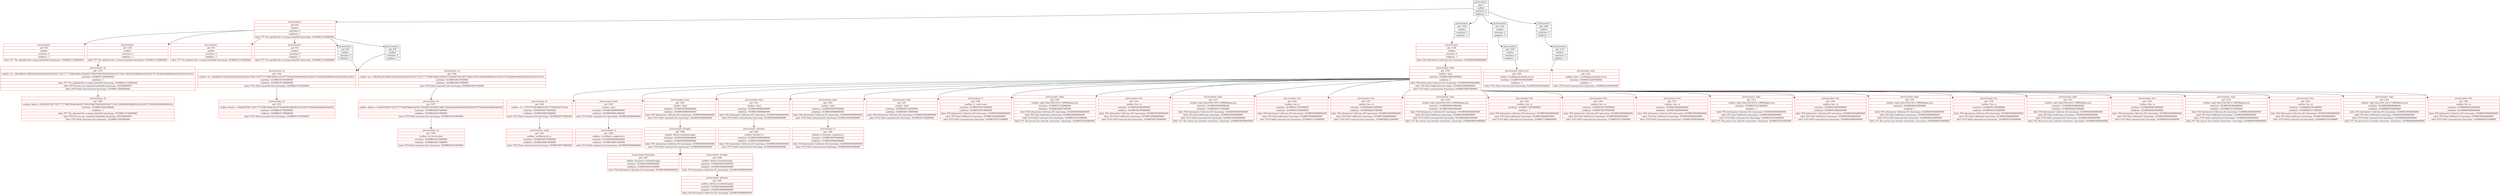 digraph graph1 {
node [shape = record];
table135 [label = "{<head>processname:  | pid: 925 | cmdline:  | starttime: 0 | enddtime: -1 | label: PT7 The uploaded file is mmap.(webshell) timestamp: 1618986121320000000}", color = red];
table0 [label = "{<head>processname:  | pid: 0 | cmdline:  | starttime: 0 | enddtime: -1}"];
table11 [label = "{<head>processname:  | pid: 1258 | cmdline:  | starttime: 0 | enddtime: -1 | label: PS4 Information Collection (IC) timestamp: 1618985500948000000}", color = red];
table2 [label = "{<head>processname:  | pid: 1236 | cmdline:  | starttime: 0 | enddtime: -1}"];
table134 [label = "{<head>processname:  | pid: 932 | cmdline:  | starttime: 0 | enddtime: -1 | label: PT7 The uploaded file is mmap.(webshell) timestamp: 1618986121320000000}", color = red];
table136 [label = "{<head>processname:  | pid: 1343 | cmdline:  | starttime: 0 | enddtime: -1 | label: PT7 The uploaded file is mmap.(webshell) timestamp: 1618986121320000000}", color = red];
table138 [label = "{<head>processname:  | pid: 933 | cmdline:  | starttime: 0 | enddtime: -1 | label: PT7 The uploaded file is mmap.(webshell) timestamp: 1618986121320000000}", color = red];
table144 [label = "{<head>processname:  | pid: 935 | cmdline:  | starttime: 0 | enddtime: -1 | label: PT7 The uploaded file is mmap.(webshell) timestamp: 1618986121320000000}", color = red];
table12 [label = "{<head>processname: bash | pid: 1259 | cmdline: -bash | starttime: 1618985500872000000 | enddtime: -1 | label: PS4 Information Collection (IC) timestamp: 1618985500948000000 | label: PS5 Data Exfiltration timestamp: 1618985500948000000 | label: PT10 Shell command.(rat) timestamp: 1618985500872000000}", color = red];
table80 [label = "{<head>processname: sftp-server | pid: 1296 | cmdline: /usr/lib/openssh/sftp-server | starttime: 1618985501092000000 | enddtime: -1 | label: PT10 Shell command.(rat) timestamp: 1618985501092000000}", color = red];
table79 [label = "{<head>processname:  | pid: 1295 | cmdline:  | starttime: 0 | enddtime: -1}"];
table20 [label = "{<head>processname:  | pid: 1262 | cmdline:  | starttime: 0 | enddtime: -1}"];
table99 [label = "{<head>processname: bash | pid: 1323 | cmdline: bash -c /usr/lib/openssh/sftp-server | starttime: 1618985552267000000 | enddtime: -1 | label: PT10 Shell command.(rat) timestamp: 1618985552267000000}", color = red];
table98 [label = "{<head>processname:  | pid: 1322 | cmdline:  | starttime: 0 | enddtime: -1}"];
table97 [label = "{<head>processname:  | pid: 1300 | cmdline:  | starttime: 0 | enddtime: -1}"];
table154 [label = "{<head>processname: sh | pid: 1359 | cmdline: sh -c 2f62696e2f7368202d632022636420222f7661722f7777772f68746d6c223b636174202f746d702f636c65616e75702e73683b6563686f205b535d3b7077643b6563686f205b455d2220323e2631 | starttime: 1618986174463000000 | enddtime: -1 | label: PT7 The uploaded file is mmap.(webshell) timestamp: 1618986121320000000 | label: PT9 Execute any command.(webshell) timestamp: 1653026009937 | label: PT10 Shell command.(rat) timestamp: 1618986174463000000}", color = red];
table146 [label = "{<head>processname: sh | pid: 1354 | cmdline: sh -c 2f62696e2f7368202d632022636420222f7661722f7777772f68746d6c223b7077643b6563686f205b535d3b7077643b6563686f205b455d2220323e2631 | starttime: 1618986161781000000 | enddtime: 1618986161789000000 | label: PT10 Shell command.(rat) timestamp: 1618986161781000000}", color = red];
table145 [label = "{<head>processname:  | pid: 936 | cmdline:  | starttime: 0 | enddtime: -1}"];
table149 [label = "{<head>processname: sh | pid: 1356 | cmdline: sh -c 2f62696e2f7368202d632022636420222f7661722f7777772f68746d6c223b636174202f6574632f63726f6e7461623b6563686f205b535d3b7077643b6563686f205b455d2220323e2631 | starttime: 1618986166107000000 | enddtime: 1618986166147000000 | label: PT10 Shell command.(rat) timestamp: 1618986166107000000}", color = red];
table148 [label = "{<head>processname:  | pid: 934 | cmdline:  | starttime: 0 | enddtime: -1}"];
table13 [label = "{<head>processname: sh | pid: 1260 | cmdline: sh -c 2f7573722f62696e2f7861757468202d71202d | starttime: 1618985500776000000 | enddtime: 1618985500872000000 | label: PT10 Shell command.(rat) timestamp: 1618985500776000000}", color = red];
table47 [label = "{<head>processname: bash | pid: 1283 | cmdline: -bash | starttime: 1618985500900000000 | enddtime: 1618985500912000000 | label: PT10 Shell command.(rat) timestamp: 1618985500900000000}", color = red];
table64 [label = "{<head>processname: bash | pid: 1285 | cmdline: -bash | starttime: 1618985500948000000 | enddtime: 1618985500960000000 | label: PS4 Information Collection (IC) timestamp: 1618985500948000000 | label: PT10 Shell command.(rat) timestamp: 1618985500948000000}", color = red];
table72 [label = "{<head>processname: bash | pid: 1291 | cmdline: -bash | starttime: 1618985500960000000 | enddtime: 1618985500968000000 | label: PS4 Information Collection (IC) timestamp: 1618985500948000000 | label: PT10 Shell command.(rat) timestamp: 1618985500960000000}", color = red];
table75 [label = "{<head>processname: bash | pid: 1293 | cmdline: -bash | starttime: 1618985500976000000 | enddtime: 1618985500980000000 | label: PS4 Information Collection (IC) timestamp: 1618985500948000000 | label: PT10 Shell command.(rat) timestamp: 1618985500976000000}", color = red];
table84 [label = "{<head>processname: bash | pid: 1297 | cmdline: -bash | starttime: 1618985507140000000 | enddtime: 1618985507140000000 | label: PS4 Information Collection (IC) timestamp: 1618985500948000000 | label: PT10 Shell command.(rat) timestamp: 1618985507140000000}", color = red];
table86 [label = "{<head>processname: ls | pid: 1298 | cmdline: ls --color=auto | starttime: 1618985507672000000 | enddtime: 1618985507676000000 | label: PS4 Information Collection (IC) timestamp: 1618985500948000000 | label: PS5 Data Exfiltration timestamp: 1618985500948000000 | label: PT10 Shell command.(rat) timestamp: 1618985507672000000}", color = red];
table87 [label = "{<head>processname: wget | pid: 1299 | cmdline: wget http://169.254.0.1:8000/bigrat.json | starttime: 1618985521583000000 | enddtime: 1618985564027000000 | label: PS4 Information Collection (IC) timestamp: 1618985500948000000 | label: PS5 Data Exfiltration timestamp: 1618985500948000000 | label: PT10 Shell command.(rat) timestamp: 1618985521583000000 | label: PT1 The process has network connections. timestamp: 1618985521583000000}", color = red];
table100 [label = "{<head>processname: free | pid: 1324 | cmdline: free -m | starttime: 1618985581803000000 | enddtime: 1618985581979000000 | label: PS4 Information Collection (IC) timestamp: 1618985500948000000 | label: PS5 Data Exfiltration timestamp: 1618985500948000000 | label: PT10 Shell command.(rat) timestamp: 1618985581795000000}", color = red];
table110 [label = "{<head>processname: wget | pid: 1325 | cmdline: wget http://169.254.0.1:8000/bigrat.json | starttime: 1618985583599000000 | enddtime: 1618985652775000000 | label: PS4 Information Collection (IC) timestamp: 1618985500948000000 | label: PS5 Data Exfiltration timestamp: 1618985500948000000 | label: PT10 Shell command.(rat) timestamp: 1618985583599000000 | label: PT1 The process has network connections. timestamp: 1618985583599000000}", color = red];
table112 [label = "{<head>processname: free | pid: 1326 | cmdline: free -m | starttime: 1618985673323000000 | enddtime: 1618985673359000000 | label: PS4 Information Collection (IC) timestamp: 1618985500948000000 | label: PS5 Data Exfiltration timestamp: 1618985500948000000 | label: PT10 Shell command.(rat) timestamp: 1618985673319000000}", color = red];
table113 [label = "{<head>processname: free | pid: 1327 | cmdline: free -m | starttime: 1618985684223000000 | enddtime: 1618985684231000000 | label: PS4 Information Collection (IC) timestamp: 1618985500948000000 | label: PS5 Data Exfiltration timestamp: 1618985500948000000 | label: PT10 Shell command.(rat) timestamp: 1618985684223000000}", color = red];
table114 [label = "{<head>processname: wget | pid: 1328 | cmdline: wget http://169.254.0.1:8000/bigrat.json | starttime: 1618985688919000000 | enddtime: 1618985766459000000 | label: PS4 Information Collection (IC) timestamp: 1618985500948000000 | label: PS5 Data Exfiltration timestamp: 1618985500948000000 | label: PT10 Shell command.(rat) timestamp: 1618985688919000000 | label: PT1 The process has network connections. timestamp: 1618985688919000000}", color = red];
table116 [label = "{<head>processname: free | pid: 1329 | cmdline: free -m | starttime: 1618985775670000000 | enddtime: -1 | label: PS4 Information Collection (IC) timestamp: 1618985500948000000 | label: PS5 Data Exfiltration timestamp: 1618985500948000000 | label: PT10 Shell command.(rat) timestamp: 1618985775666000000}", color = red];
table117 [label = "{<head>processname: free | pid: 1330 | cmdline: free -m | starttime: 1618985782370000000 | enddtime: 1618985782370000000 | label: PS4 Information Collection (IC) timestamp: 1618985500948000000 | label: PS5 Data Exfiltration timestamp: 1618985500948000000 | label: PT10 Shell command.(rat) timestamp: 1618985782370000000}", color = red];
table118 [label = "{<head>processname: free | pid: 1331 | cmdline: free -m | starttime: 1618985784582000000 | enddtime: 1618985784590000000 | label: PS4 Information Collection (IC) timestamp: 1618985500948000000 | label: PS5 Data Exfiltration timestamp: 1618985500948000000 | label: PT10 Shell command.(rat) timestamp: 1618985784582000000}", color = red];
table119 [label = "{<head>processname: wget | pid: 1332 | cmdline: wget http://169.254.0.1:8000/bigrat.json | starttime: 1618985791614000000 | enddtime: -1 | label: PS4 Information Collection (IC) timestamp: 1618985500948000000 | label: PS5 Data Exfiltration timestamp: 1618985500948000000 | label: PT10 Shell command.(rat) timestamp: 1618985791614000000 | label: PT1 The process has network connections. timestamp: 1618985791614000000}", color = red];
table121 [label = "{<head>processname: free | pid: 1334 | cmdline: free -m | starttime: 1618985878950000000 | enddtime: 1618985878982000000 | label: PS4 Information Collection (IC) timestamp: 1618985500948000000 | label: PS5 Data Exfiltration timestamp: 1618985500948000000 | label: PT10 Shell command.(rat) timestamp: 1618985878946000000}", color = red];
table122 [label = "{<head>processname: wget | pid: 1335 | cmdline: wget http://169.254.0.1:8000/bigrat.json | starttime: 1618985881630000000 | enddtime: -1 | label: PS4 Information Collection (IC) timestamp: 1618985500948000000 | label: PS5 Data Exfiltration timestamp: 1618985500948000000 | label: PT10 Shell command.(rat) timestamp: 1618985881626000000 | label: PT1 The process has network connections. timestamp: 1618985881630000000}", color = red];
table124 [label = "{<head>processname: free | pid: 1336 | cmdline: free -m | starttime: 1618985933292000000 | enddtime: 1618985933316000000 | label: PS4 Information Collection (IC) timestamp: 1618985500948000000 | label: PS5 Data Exfiltration timestamp: 1618985500948000000 | label: PT10 Shell command.(rat) timestamp: 1618985933292000000}", color = red];
table125 [label = "{<head>processname: wget | pid: 1337 | cmdline: wget http://169.254.0.1:8000/bigrat.json | starttime: 1618985934568000000 | enddtime: 1618985980207000000 | label: PS4 Information Collection (IC) timestamp: 1618985500948000000 | label: PS5 Data Exfiltration timestamp: 1618985500948000000 | label: PT10 Shell command.(rat) timestamp: 1618985934568000000 | label: PT1 The process has network connections. timestamp: 1618985934568000000}", color = red];
table127 [label = "{<head>processname: free | pid: 1338 | cmdline: free -m | starttime: 1618985992818000000 | enddtime: 1618985992850000000 | label: PS4 Information Collection (IC) timestamp: 1618985500948000000 | label: PS5 Data Exfiltration timestamp: 1618985500948000000 | label: PT10 Shell command.(rat) timestamp: 1618985992814000000}", color = red];
table128 [label = "{<head>processname: wget | pid: 1339 | cmdline: wget http://169.254.0.1:8000/bigrat.json | starttime: 1618985993906000000 | enddtime: 1618986033721000000 | label: PS4 Information Collection (IC) timestamp: 1618985500948000000 | label: PS5 Data Exfiltration timestamp: 1618985500948000000 | label: PT10 Shell command.(rat) timestamp: 1618985993906000000 | label: PT1 The process has network connections. timestamp: 1618985993906000000}", color = red];
table130 [label = "{<head>processname: free | pid: 1340 | cmdline: free -m | starttime: 1618986047501000000 | enddtime: 1618986047517000000 | label: PS4 Information Collection (IC) timestamp: 1618985500948000000 | label: PS5 Data Exfiltration timestamp: 1618985500948000000 | label: PT10 Shell command.(rat) timestamp: 1618986047501000000}", color = red];
table131 [label = "{<head>processname: wget | pid: 1341 | cmdline: wget http://169.254.0.1:8000/bigrat.json | starttime: 1618986048589000000 | enddtime: 1618986087028000000 | label: PS4 Information Collection (IC) timestamp: 1618985500948000000 | label: PS5 Data Exfiltration timestamp: 1618985500948000000 | label: PT10 Shell command.(rat) timestamp: 1618986048589000000 | label: PT1 The process has network connections. timestamp: 1618986048589000000}", color = red];
table133 [label = "{<head>processname: free | pid: 1342 | cmdline: free -m | starttime: 1618986092932000000 | enddtime: 1618986092988000000 | label: PS4 Information Collection (IC) timestamp: 1618985500948000000 | label: PS5 Data Exfiltration timestamp: 1618985500948000000 | label: PT10 Shell command.(rat) timestamp: 1618986092932000000}", color = red];
table155 [label = "{<head>processname: sh | pid: 1360 | cmdline: /bin/sh -c 6364202f7661722f7777772f68746d6c3b636174202f746d702f636c65616e75702e73683b6563686f205b535d3b7077643b6563686f205b455d | starttime: 1618986174463000000 | enddtime: -1 | label: PT7 The uploaded file is mmap.(webshell) timestamp: 1618986121320000000 | label: PT9 Execute any command.(webshell) timestamp: 1653026009937 | label: PT10 Shell command.(rat) timestamp: 1618986174463000000}", color = red];
table147 [label = "{<head>processname: sh | pid: 1355 | cmdline: /bin/sh -c 6364202f7661722f7777772f68746d6c3b7077643b6563686f205b535d3b7077643b6563686f205b455d | starttime: 1618986161785000000 | enddtime: 1618986161789000000 | label: PT10 Shell command.(rat) timestamp: 1618986161781000000}", color = red];
table150 [label = "{<head>processname: sh | pid: 1357 | cmdline: /bin/sh -c 6364202f7661722f7777772f68746d6c3b636174202f6574632f63726f6e7461623b6563686f205b535d3b7077643b6563686f205b455d | starttime: 1618986166107000000 | enddtime: 1618986166147000000 | label: PT10 Shell command.(rat) timestamp: 1618986166107000000}", color = red];
table18 [label = "{<head>processname: xauth | pid: 1261 | cmdline: /usr/bin/xauth -q - | starttime: 1618985500776000000 | enddtime: 1618985500872000000 | label: PT10 Shell command.(rat) timestamp: 1618985500776000000}", color = red];
table48 [label = "{<head>processname: ls | pid: 1284 | cmdline: ls /etc/bash_completion.d | starttime: 1618985500900000000 | enddtime: 1618985500912000000 | label: PT10 Shell command.(rat) timestamp: 1618985500900000000}", color = red];
table65 [label = "{<head>processname: lesspipe | pid: 1286 | cmdline: /bin/sh /usr/bin/lesspipe | starttime: 1618985500948000000 | enddtime: 1618985500960000000 | label: PS4 Information Collection (IC) timestamp: 1618985500948000000 | label: PT10 Shell command.(rat) timestamp: 1618985500948000000}", color = red];
table73 [label = "{<head>processname: dircolors | pid: 1292 | cmdline: dircolors -b | starttime: 1618985500964000000 | enddtime: 1618985500968000000 | label: PS4 Information Collection (IC) timestamp: 1618985500948000000 | label: PT10 Shell command.(rat) timestamp: 1618985500964000000}", color = red];
table76 [label = "{<head>processname: ls | pid: 1294 | cmdline: ls /etc/bash_completion.d | starttime: 1618985500976000000 | enddtime: 1618985500980000000 | label: PS4 Information Collection (IC) timestamp: 1618985500948000000 | label: PT10 Shell command.(rat) timestamp: 1618985500976000000}", color = red];
table151 [label = "{<head>processname: cat | pid: 1358 | cmdline: cat /etc/crontab | starttime: 1618986166123000000 | enddtime: 1618986166147000000 | label: PT10 Shell command.(rat) timestamp: 1618986166123000000}", color = red];
table67 [label = "{<head>processname: basename | pid: 1287 | cmdline: basename /usr/bin/lesspipe | starttime: 1618985500948000000 | enddtime: 1618985500952000000 | label: PS4 Information Collection (IC) timestamp: 1618985500948000000}", color = red];
table69 [label = "{<head>processname: lesspipe | pid: 1288 | cmdline: /bin/sh /usr/bin/lesspipe | starttime: 1618985500952000000 | enddtime: 1618985500960000000 | label: PS4 Information Collection (IC) timestamp: 1618985500948000000}", color = red];
table70 [label = "{<head>processname: dirname | pid: 1290 | cmdline: dirname /usr/bin/lesspipe | starttime: 1618985500956000000 | enddtime: 1618985500960000000 | label: PS4 Information Collection (IC) timestamp: 1618985500948000000}", color = red];
table135 -> table134: head;
table135 -> table136: head;
table135 -> table138: head;
table135 -> table144: head;
table135 -> table145: head;
table135 -> table148: head;
table0 -> table2: head;
table0 -> table20: head;
table0 -> table97: head;
table0 -> table135: head;
table11 -> table12: head;
table2 -> table11: head;
table136 -> table154: head;
table12 -> table13: head;
table12 -> table47: head;
table12 -> table64: head;
table12 -> table72: head;
table12 -> table75: head;
table12 -> table84: head;
table12 -> table86: head;
table12 -> table87: head;
table12 -> table100: head;
table12 -> table110: head;
table12 -> table112: head;
table12 -> table113: head;
table12 -> table114: head;
table12 -> table116: head;
table12 -> table117: head;
table12 -> table118: head;
table12 -> table119: head;
table12 -> table121: head;
table12 -> table122: head;
table12 -> table124: head;
table12 -> table125: head;
table12 -> table127: head;
table12 -> table128: head;
table12 -> table130: head;
table12 -> table131: head;
table12 -> table133: head;
table79 -> table80: head;
table20 -> table79: head;
table98 -> table99: head;
table97 -> table98: head;
table154 -> table155: head;
table146 -> table147: head;
table145 -> table146: head;
table149 -> table150: head;
table148 -> table149: head;
table13 -> table18: head;
table47 -> table48: head;
table64 -> table65: head;
table72 -> table73: head;
table75 -> table76: head;
table150 -> table151: head;
table65 -> table67: head;
table65 -> table69: head;
table69 -> table70: head;
}
